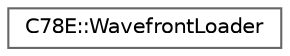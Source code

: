 digraph "Graphical Class Hierarchy"
{
 // LATEX_PDF_SIZE
  bgcolor="transparent";
  edge [fontname=Helvetica,fontsize=10,labelfontname=Helvetica,labelfontsize=10];
  node [fontname=Helvetica,fontsize=10,shape=box,height=0.2,width=0.4];
  rankdir="LR";
  Node0 [id="Node000000",label="C78E::WavefrontLoader",height=0.2,width=0.4,color="grey40", fillcolor="white", style="filled",URL="$d4/d2f/class_c78_e_1_1_wavefront_loader.html",tooltip=" "];
}

